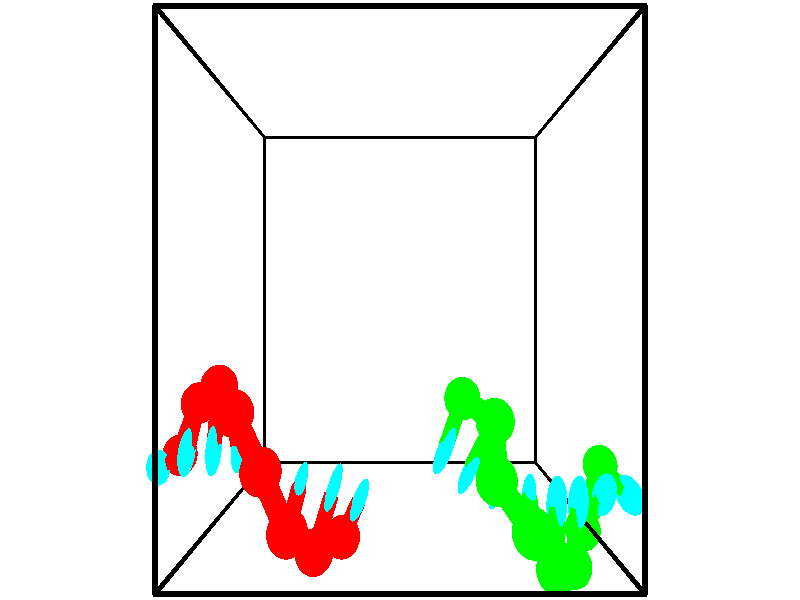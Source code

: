 // switches for output
#declare DRAW_BASES = 1; // possible values are 0, 1; only relevant for DNA ribbons
#declare DRAW_BASES_TYPE = 3; // possible values are 1, 2, 3; only relevant for DNA ribbons
#declare DRAW_FOG = 0; // set to 1 to enable fog

#include "colors.inc"

#include "transforms.inc"
background { rgb <1, 1, 1>}

#default {
   normal{
       ripples 0.25
       frequency 0.20
       turbulence 0.2
       lambda 5
   }
	finish {
		phong 0.1
		phong_size 40.
	}
}

// original window dimensions: 1024x640


// camera settings

camera {
	sky <-0, 1, 0>
	up <-0, 1, 0>
	right 1.6 * <1, 0, 0>
	location <2.5, 2.5, 11.1562>
	look_at <2.5, 2.5, 2.5>
	direction <0, 0, -8.6562>
	angle 67.0682
}


# declare cpy_camera_pos = <2.5, 2.5, 11.1562>;
# if (DRAW_FOG = 1)
fog {
	fog_type 2
	up vnormalize(cpy_camera_pos)
	color rgbt<1,1,1,0.3>
	distance 1e-5
	fog_alt 3e-3
	fog_offset 4
}
# end


// LIGHTS

# declare lum = 6;
global_settings {
	ambient_light rgb lum * <0.05, 0.05, 0.05>
	max_trace_level 15
}# declare cpy_direct_light_amount = 0.25;
light_source
{	1000 * <-1, -1, 1>,
	rgb lum * cpy_direct_light_amount
	parallel
}

light_source
{	1000 * <1, 1, -1>,
	rgb lum * cpy_direct_light_amount
	parallel
}

// strand 0

// nucleotide -1

// particle -1
sphere {
	<1.684535, -0.286605, 2.640088> 0.250000
	pigment { color rgbt <1,0,0,0> }
	no_shadow
}
cylinder {
	<1.835587, 0.018814, 2.849617>,  <1.926218, 0.202066, 2.975334>, 0.100000
	pigment { color rgbt <1,0,0,0> }
	no_shadow
}
cylinder {
	<1.835587, 0.018814, 2.849617>,  <1.684535, -0.286605, 2.640088>, 0.100000
	pigment { color rgbt <1,0,0,0> }
	no_shadow
}

// particle -1
sphere {
	<1.835587, 0.018814, 2.849617> 0.100000
	pigment { color rgbt <1,0,0,0> }
	no_shadow
}
sphere {
	0, 1
	scale<0.080000,0.200000,0.300000>
	matrix <-0.919148, 0.377585, 0.112238,
		-0.112089, -0.523854, 0.844401,
		0.377629, 0.763549, 0.523822,
		1.948875, 0.247879, 3.006764>
	pigment { color rgbt <0,1,1,0> }
	no_shadow
}
cylinder {
	<1.379953, -0.239857, 3.290625>,  <1.684535, -0.286605, 2.640088>, 0.130000
	pigment { color rgbt <1,0,0,0> }
	no_shadow
}

// nucleotide -1

// particle -1
sphere {
	<1.379953, -0.239857, 3.290625> 0.250000
	pigment { color rgbt <1,0,0,0> }
	no_shadow
}
cylinder {
	<1.506020, 0.114410, 3.154236>,  <1.581660, 0.326971, 3.072402>, 0.100000
	pigment { color rgbt <1,0,0,0> }
	no_shadow
}
cylinder {
	<1.506020, 0.114410, 3.154236>,  <1.379953, -0.239857, 3.290625>, 0.100000
	pigment { color rgbt <1,0,0,0> }
	no_shadow
}

// particle -1
sphere {
	<1.506020, 0.114410, 3.154236> 0.100000
	pigment { color rgbt <1,0,0,0> }
	no_shadow
}
sphere {
	0, 1
	scale<0.080000,0.200000,0.300000>
	matrix <-0.941863, 0.335992, 0.002150,
		0.116468, 0.320473, 0.940070,
		0.315167, 0.885667, -0.340974,
		1.600570, 0.380111, 3.051944>
	pigment { color rgbt <0,1,1,0> }
	no_shadow
}
cylinder {
	<1.127974, 0.134505, 3.815237>,  <1.379953, -0.239857, 3.290625>, 0.130000
	pigment { color rgbt <1,0,0,0> }
	no_shadow
}

// nucleotide -1

// particle -1
sphere {
	<1.127974, 0.134505, 3.815237> 0.250000
	pigment { color rgbt <1,0,0,0> }
	no_shadow
}
cylinder {
	<1.157768, 0.328743, 3.466835>,  <1.175645, 0.445286, 3.257794>, 0.100000
	pigment { color rgbt <1,0,0,0> }
	no_shadow
}
cylinder {
	<1.157768, 0.328743, 3.466835>,  <1.127974, 0.134505, 3.815237>, 0.100000
	pigment { color rgbt <1,0,0,0> }
	no_shadow
}

// particle -1
sphere {
	<1.157768, 0.328743, 3.466835> 0.100000
	pigment { color rgbt <1,0,0,0> }
	no_shadow
}
sphere {
	0, 1
	scale<0.080000,0.200000,0.300000>
	matrix <-0.935549, 0.336424, 0.107556,
		0.345255, 0.806856, 0.479356,
		0.074485, 0.485595, -0.871005,
		1.180114, 0.474421, 3.205533>
	pigment { color rgbt <0,1,1,0> }
	no_shadow
}
cylinder {
	<0.813297, 0.767259, 3.853894>,  <1.127974, 0.134505, 3.815237>, 0.130000
	pigment { color rgbt <1,0,0,0> }
	no_shadow
}

// nucleotide -1

// particle -1
sphere {
	<0.813297, 0.767259, 3.853894> 0.250000
	pigment { color rgbt <1,0,0,0> }
	no_shadow
}
cylinder {
	<0.769306, 0.708656, 3.460663>,  <0.742912, 0.673495, 3.224724>, 0.100000
	pigment { color rgbt <1,0,0,0> }
	no_shadow
}
cylinder {
	<0.769306, 0.708656, 3.460663>,  <0.813297, 0.767259, 3.853894>, 0.100000
	pigment { color rgbt <1,0,0,0> }
	no_shadow
}

// particle -1
sphere {
	<0.769306, 0.708656, 3.460663> 0.100000
	pigment { color rgbt <1,0,0,0> }
	no_shadow
}
sphere {
	0, 1
	scale<0.080000,0.200000,0.300000>
	matrix <-0.981764, 0.170318, 0.084448,
		0.155064, 0.974437, -0.162566,
		-0.109978, -0.146507, -0.983077,
		0.736313, 0.664704, 3.165740>
	pigment { color rgbt <0,1,1,0> }
	no_shadow
}
cylinder {
	<0.416967, 1.318656, 3.599479>,  <0.813297, 0.767259, 3.853894>, 0.130000
	pigment { color rgbt <1,0,0,0> }
	no_shadow
}

// nucleotide -1

// particle -1
sphere {
	<0.416967, 1.318656, 3.599479> 0.250000
	pigment { color rgbt <1,0,0,0> }
	no_shadow
}
cylinder {
	<0.384605, 1.029274, 3.325233>,  <0.365189, 0.855645, 3.160686>, 0.100000
	pigment { color rgbt <1,0,0,0> }
	no_shadow
}
cylinder {
	<0.384605, 1.029274, 3.325233>,  <0.416967, 1.318656, 3.599479>, 0.100000
	pigment { color rgbt <1,0,0,0> }
	no_shadow
}

// particle -1
sphere {
	<0.384605, 1.029274, 3.325233> 0.100000
	pigment { color rgbt <1,0,0,0> }
	no_shadow
}
sphere {
	0, 1
	scale<0.080000,0.200000,0.300000>
	matrix <-0.977454, 0.192186, -0.087452,
		0.195034, 0.663086, -0.722689,
		-0.080902, -0.723451, -0.685619,
		0.360334, 0.812237, 3.119549>
	pigment { color rgbt <0,1,1,0> }
	no_shadow
}
cylinder {
	<0.025159, 1.511024, 2.894967>,  <0.416967, 1.318656, 3.599479>, 0.130000
	pigment { color rgbt <1,0,0,0> }
	no_shadow
}

// nucleotide -1

// particle -1
sphere {
	<0.025159, 1.511024, 2.894967> 0.250000
	pigment { color rgbt <1,0,0,0> }
	no_shadow
}
cylinder {
	<-0.001331, 1.115135, 2.945663>,  <-0.017225, 0.877602, 2.976081>, 0.100000
	pigment { color rgbt <1,0,0,0> }
	no_shadow
}
cylinder {
	<-0.001331, 1.115135, 2.945663>,  <0.025159, 1.511024, 2.894967>, 0.100000
	pigment { color rgbt <1,0,0,0> }
	no_shadow
}

// particle -1
sphere {
	<-0.001331, 1.115135, 2.945663> 0.100000
	pigment { color rgbt <1,0,0,0> }
	no_shadow
}
sphere {
	0, 1
	scale<0.080000,0.200000,0.300000>
	matrix <-0.993336, 0.053386, -0.102143,
		0.094327, -0.132660, -0.986663,
		-0.066225, -0.989722, 0.126740,
		-0.021199, 0.818218, 2.983686>
	pigment { color rgbt <0,1,1,0> }
	no_shadow
}
cylinder {
	<-0.419366, 1.252511, 2.384364>,  <0.025158, 1.511024, 2.894967>, 0.130000
	pigment { color rgbt <1,0,0,0> }
	no_shadow
}

// nucleotide -1

// particle -1
sphere {
	<-0.419366, 1.252511, 2.384364> 0.250000
	pigment { color rgbt <1,0,0,0> }
	no_shadow
}
cylinder {
	<-0.420666, 0.971954, 2.669472>,  <-0.421445, 0.803621, 2.840536>, 0.100000
	pigment { color rgbt <1,0,0,0> }
	no_shadow
}
cylinder {
	<-0.420666, 0.971954, 2.669472>,  <-0.419366, 1.252511, 2.384364>, 0.100000
	pigment { color rgbt <1,0,0,0> }
	no_shadow
}

// particle -1
sphere {
	<-0.420666, 0.971954, 2.669472> 0.100000
	pigment { color rgbt <1,0,0,0> }
	no_shadow
}
sphere {
	0, 1
	scale<0.080000,0.200000,0.300000>
	matrix <-0.995340, -0.066424, -0.069900,
		0.096372, -0.709675, -0.697907,
		-0.003248, -0.701391, 0.712769,
		-0.421640, 0.761537, 2.883303>
	pigment { color rgbt <0,1,1,0> }
	no_shadow
}
cylinder {
	<-0.773106, 0.579871, 2.179646>,  <-0.419366, 1.252511, 2.384364>, 0.130000
	pigment { color rgbt <1,0,0,0> }
	no_shadow
}

// nucleotide -1

// particle -1
sphere {
	<-0.773106, 0.579871, 2.179646> 0.250000
	pigment { color rgbt <1,0,0,0> }
	no_shadow
}
cylinder {
	<-0.794312, 0.583939, 2.579063>,  <-0.807035, 0.586379, 2.818713>, 0.100000
	pigment { color rgbt <1,0,0,0> }
	no_shadow
}
cylinder {
	<-0.794312, 0.583939, 2.579063>,  <-0.773106, 0.579871, 2.179646>, 0.100000
	pigment { color rgbt <1,0,0,0> }
	no_shadow
}

// particle -1
sphere {
	<-0.794312, 0.583939, 2.579063> 0.100000
	pigment { color rgbt <1,0,0,0> }
	no_shadow
}
sphere {
	0, 1
	scale<0.080000,0.200000,0.300000>
	matrix <-0.958630, -0.280573, -0.048037,
		0.279676, -0.959779, 0.024623,
		-0.053014, 0.010169, 0.998542,
		-0.810216, 0.586989, 2.878626>
	pigment { color rgbt <0,1,1,0> }
	no_shadow
}
// strand 1

// nucleotide -1

// particle -1
sphere {
	<3.367821, 1.356760, 2.752979> 0.250000
	pigment { color rgbt <0,1,0,0> }
	no_shadow
}
cylinder {
	<3.210667, 1.058594, 2.968384>,  <3.116374, 0.879694, 3.097626>, 0.100000
	pigment { color rgbt <0,1,0,0> }
	no_shadow
}
cylinder {
	<3.210667, 1.058594, 2.968384>,  <3.367821, 1.356760, 2.752979>, 0.100000
	pigment { color rgbt <0,1,0,0> }
	no_shadow
}

// particle -1
sphere {
	<3.210667, 1.058594, 2.968384> 0.100000
	pigment { color rgbt <0,1,0,0> }
	no_shadow
}
sphere {
	0, 1
	scale<0.080000,0.200000,0.300000>
	matrix <0.836937, -0.532487, -0.126466,
		0.381020, 0.401014, 0.833074,
		-0.392887, -0.745416, 0.538512,
		3.092801, 0.834969, 3.129937>
	pigment { color rgbt <0,1,1,0> }
	no_shadow
}
cylinder {
	<3.724601, 1.197494, 3.379455>,  <3.367821, 1.356760, 2.752979>, 0.130000
	pigment { color rgbt <0,1,0,0> }
	no_shadow
}

// nucleotide -1

// particle -1
sphere {
	<3.724601, 1.197494, 3.379455> 0.250000
	pigment { color rgbt <0,1,0,0> }
	no_shadow
}
cylinder {
	<3.550326, 0.861191, 3.250893>,  <3.445761, 0.659409, 3.173755>, 0.100000
	pigment { color rgbt <0,1,0,0> }
	no_shadow
}
cylinder {
	<3.550326, 0.861191, 3.250893>,  <3.724601, 1.197494, 3.379455>, 0.100000
	pigment { color rgbt <0,1,0,0> }
	no_shadow
}

// particle -1
sphere {
	<3.550326, 0.861191, 3.250893> 0.100000
	pigment { color rgbt <0,1,0,0> }
	no_shadow
}
sphere {
	0, 1
	scale<0.080000,0.200000,0.300000>
	matrix <0.888710, -0.458436, -0.005491,
		-0.142727, -0.288029, 0.946926,
		-0.435687, -0.840759, -0.321406,
		3.419620, 0.608963, 3.154471>
	pigment { color rgbt <0,1,1,0> }
	no_shadow
}
cylinder {
	<3.658558, 0.694126, 3.925223>,  <3.724601, 1.197494, 3.379455>, 0.130000
	pigment { color rgbt <0,1,0,0> }
	no_shadow
}

// nucleotide -1

// particle -1
sphere {
	<3.658558, 0.694126, 3.925223> 0.250000
	pigment { color rgbt <0,1,0,0> }
	no_shadow
}
cylinder {
	<3.705040, 0.541138, 3.558571>,  <3.732930, 0.449345, 3.338579>, 0.100000
	pigment { color rgbt <0,1,0,0> }
	no_shadow
}
cylinder {
	<3.705040, 0.541138, 3.558571>,  <3.658558, 0.694126, 3.925223>, 0.100000
	pigment { color rgbt <0,1,0,0> }
	no_shadow
}

// particle -1
sphere {
	<3.705040, 0.541138, 3.558571> 0.100000
	pigment { color rgbt <0,1,0,0> }
	no_shadow
}
sphere {
	0, 1
	scale<0.080000,0.200000,0.300000>
	matrix <0.946680, -0.236556, 0.218719,
		-0.300489, -0.893173, 0.334588,
		0.116205, -0.382471, -0.916631,
		3.739902, 0.426396, 3.283581>
	pigment { color rgbt <0,1,1,0> }
	no_shadow
}
cylinder {
	<4.059033, 0.229980, 4.113897>,  <3.658558, 0.694126, 3.925223>, 0.130000
	pigment { color rgbt <0,1,0,0> }
	no_shadow
}

// nucleotide -1

// particle -1
sphere {
	<4.059033, 0.229980, 4.113897> 0.250000
	pigment { color rgbt <0,1,0,0> }
	no_shadow
}
cylinder {
	<4.109815, 0.337280, 3.731918>,  <4.140284, 0.401660, 3.502731>, 0.100000
	pigment { color rgbt <0,1,0,0> }
	no_shadow
}
cylinder {
	<4.109815, 0.337280, 3.731918>,  <4.059033, 0.229980, 4.113897>, 0.100000
	pigment { color rgbt <0,1,0,0> }
	no_shadow
}

// particle -1
sphere {
	<4.109815, 0.337280, 3.731918> 0.100000
	pigment { color rgbt <0,1,0,0> }
	no_shadow
}
sphere {
	0, 1
	scale<0.080000,0.200000,0.300000>
	matrix <0.980015, -0.182563, 0.079004,
		-0.153145, -0.945893, -0.286066,
		0.126954, 0.268250, -0.954947,
		4.147901, 0.417755, 3.445434>
	pigment { color rgbt <0,1,1,0> }
	no_shadow
}
cylinder {
	<4.468482, -0.339007, 3.563771>,  <4.059033, 0.229980, 4.113897>, 0.130000
	pigment { color rgbt <0,1,0,0> }
	no_shadow
}

// nucleotide -1

// particle -1
sphere {
	<4.468482, -0.339007, 3.563771> 0.250000
	pigment { color rgbt <0,1,0,0> }
	no_shadow
}
cylinder {
	<4.516940, 0.015182, 3.384323>,  <4.546015, 0.227696, 3.276655>, 0.100000
	pigment { color rgbt <0,1,0,0> }
	no_shadow
}
cylinder {
	<4.516940, 0.015182, 3.384323>,  <4.468482, -0.339007, 3.563771>, 0.100000
	pigment { color rgbt <0,1,0,0> }
	no_shadow
}

// particle -1
sphere {
	<4.516940, 0.015182, 3.384323> 0.100000
	pigment { color rgbt <0,1,0,0> }
	no_shadow
}
sphere {
	0, 1
	scale<0.080000,0.200000,0.300000>
	matrix <0.914107, -0.275698, -0.297320,
		-0.386953, -0.374066, -0.842818,
		0.121146, 0.885475, -0.448618,
		4.553284, 0.280825, 3.249738>
	pigment { color rgbt <0,1,1,0> }
	no_shadow
}
cylinder {
	<4.824203, -0.478047, 3.042471>,  <4.468482, -0.339007, 3.563771>, 0.130000
	pigment { color rgbt <0,1,0,0> }
	no_shadow
}

// nucleotide -1

// particle -1
sphere {
	<4.824203, -0.478047, 3.042471> 0.250000
	pigment { color rgbt <0,1,0,0> }
	no_shadow
}
cylinder {
	<4.872880, -0.081787, 3.017807>,  <4.902086, 0.155969, 3.003009>, 0.100000
	pigment { color rgbt <0,1,0,0> }
	no_shadow
}
cylinder {
	<4.872880, -0.081787, 3.017807>,  <4.824203, -0.478047, 3.042471>, 0.100000
	pigment { color rgbt <0,1,0,0> }
	no_shadow
}

// particle -1
sphere {
	<4.872880, -0.081787, 3.017807> 0.100000
	pigment { color rgbt <0,1,0,0> }
	no_shadow
}
sphere {
	0, 1
	scale<0.080000,0.200000,0.300000>
	matrix <0.941851, -0.134855, -0.307784,
		-0.313222, -0.020620, -0.949456,
		0.121693, 0.990651, -0.061660,
		4.909388, 0.215408, 2.999309>
	pigment { color rgbt <0,1,1,0> }
	no_shadow
}
cylinder {
	<5.158543, -0.284226, 2.371767>,  <4.824203, -0.478047, 3.042471>, 0.130000
	pigment { color rgbt <0,1,0,0> }
	no_shadow
}

// nucleotide -1

// particle -1
sphere {
	<5.158543, -0.284226, 2.371767> 0.250000
	pigment { color rgbt <0,1,0,0> }
	no_shadow
}
cylinder {
	<5.254255, 0.019608, 2.613686>,  <5.311683, 0.201907, 2.758837>, 0.100000
	pigment { color rgbt <0,1,0,0> }
	no_shadow
}
cylinder {
	<5.254255, 0.019608, 2.613686>,  <5.158543, -0.284226, 2.371767>, 0.100000
	pigment { color rgbt <0,1,0,0> }
	no_shadow
}

// particle -1
sphere {
	<5.254255, 0.019608, 2.613686> 0.100000
	pigment { color rgbt <0,1,0,0> }
	no_shadow
}
sphere {
	0, 1
	scale<0.080000,0.200000,0.300000>
	matrix <0.946458, -0.043449, -0.319889,
		-0.216705, 0.648958, -0.729310,
		0.239282, 0.759583, 0.604796,
		5.326040, 0.247482, 2.795124>
	pigment { color rgbt <0,1,1,0> }
	no_shadow
}
cylinder {
	<5.520554, 0.420481, 2.039160>,  <5.158543, -0.284226, 2.371767>, 0.130000
	pigment { color rgbt <0,1,0,0> }
	no_shadow
}

// nucleotide -1

// particle -1
sphere {
	<5.520554, 0.420481, 2.039160> 0.250000
	pigment { color rgbt <0,1,0,0> }
	no_shadow
}
cylinder {
	<5.634052, 0.304733, 2.404839>,  <5.702151, 0.235285, 2.624246>, 0.100000
	pigment { color rgbt <0,1,0,0> }
	no_shadow
}
cylinder {
	<5.634052, 0.304733, 2.404839>,  <5.520554, 0.420481, 2.039160>, 0.100000
	pigment { color rgbt <0,1,0,0> }
	no_shadow
}

// particle -1
sphere {
	<5.634052, 0.304733, 2.404839> 0.100000
	pigment { color rgbt <0,1,0,0> }
	no_shadow
}
sphere {
	0, 1
	scale<0.080000,0.200000,0.300000>
	matrix <0.917599, -0.194847, -0.346477,
		0.278388, 0.937177, 0.210237,
		0.283746, -0.289369, 0.914196,
		5.719176, 0.217923, 2.679097>
	pigment { color rgbt <0,1,1,0> }
	no_shadow
}
// box output
cylinder {
	<0.000000, 0.000000, 0.000000>,  <5.000000, 0.000000, 0.000000>, 0.025000
	pigment { color rgbt <0,0,0,0> }
	no_shadow
}
cylinder {
	<0.000000, 0.000000, 0.000000>,  <0.000000, 5.000000, 0.000000>, 0.025000
	pigment { color rgbt <0,0,0,0> }
	no_shadow
}
cylinder {
	<0.000000, 0.000000, 0.000000>,  <0.000000, 0.000000, 5.000000>, 0.025000
	pigment { color rgbt <0,0,0,0> }
	no_shadow
}
cylinder {
	<5.000000, 5.000000, 5.000000>,  <0.000000, 5.000000, 5.000000>, 0.025000
	pigment { color rgbt <0,0,0,0> }
	no_shadow
}
cylinder {
	<5.000000, 5.000000, 5.000000>,  <5.000000, 0.000000, 5.000000>, 0.025000
	pigment { color rgbt <0,0,0,0> }
	no_shadow
}
cylinder {
	<5.000000, 5.000000, 5.000000>,  <5.000000, 5.000000, 0.000000>, 0.025000
	pigment { color rgbt <0,0,0,0> }
	no_shadow
}
cylinder {
	<0.000000, 0.000000, 5.000000>,  <0.000000, 5.000000, 5.000000>, 0.025000
	pigment { color rgbt <0,0,0,0> }
	no_shadow
}
cylinder {
	<0.000000, 0.000000, 5.000000>,  <5.000000, 0.000000, 5.000000>, 0.025000
	pigment { color rgbt <0,0,0,0> }
	no_shadow
}
cylinder {
	<5.000000, 5.000000, 0.000000>,  <0.000000, 5.000000, 0.000000>, 0.025000
	pigment { color rgbt <0,0,0,0> }
	no_shadow
}
cylinder {
	<5.000000, 5.000000, 0.000000>,  <5.000000, 0.000000, 0.000000>, 0.025000
	pigment { color rgbt <0,0,0,0> }
	no_shadow
}
cylinder {
	<5.000000, 0.000000, 5.000000>,  <5.000000, 0.000000, 0.000000>, 0.025000
	pigment { color rgbt <0,0,0,0> }
	no_shadow
}
cylinder {
	<0.000000, 5.000000, 0.000000>,  <0.000000, 5.000000, 5.000000>, 0.025000
	pigment { color rgbt <0,0,0,0> }
	no_shadow
}
// end of box output
